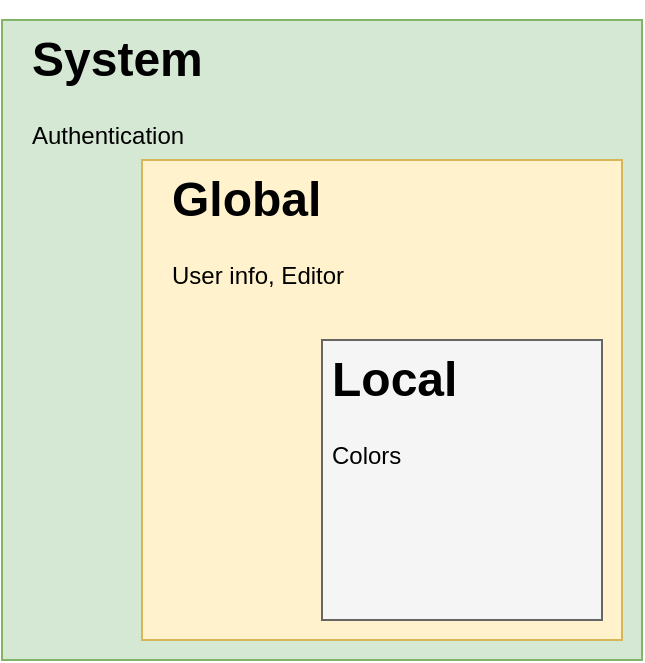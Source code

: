 <mxfile version="16.1.0" type="github">
  <diagram id="rnjRjZLV6JYx7znacPWV" name="Page-1">
    <mxGraphModel dx="1102" dy="882" grid="1" gridSize="10" guides="1" tooltips="1" connect="1" arrows="1" fold="1" page="1" pageScale="1" pageWidth="850" pageHeight="1100" math="0" shadow="0">
      <root>
        <mxCell id="0" />
        <mxCell id="1" parent="0" />
        <mxCell id="_hgoxm6HUZLf0Ftnl9ra-1" value="" style="whiteSpace=wrap;html=1;aspect=fixed;fillColor=#d5e8d4;strokeColor=#82b366;" vertex="1" parent="1">
          <mxGeometry x="40" y="40" width="320" height="320" as="geometry" />
        </mxCell>
        <mxCell id="_hgoxm6HUZLf0Ftnl9ra-2" value="" style="whiteSpace=wrap;html=1;aspect=fixed;fillColor=#fff2cc;strokeColor=#d6b656;" vertex="1" parent="1">
          <mxGeometry x="110" y="110" width="240" height="240" as="geometry" />
        </mxCell>
        <mxCell id="_hgoxm6HUZLf0Ftnl9ra-3" value="" style="whiteSpace=wrap;html=1;aspect=fixed;fillColor=#f5f5f5;fontColor=#333333;strokeColor=#666666;" vertex="1" parent="1">
          <mxGeometry x="200" y="200" width="140" height="140" as="geometry" />
        </mxCell>
        <mxCell id="_hgoxm6HUZLf0Ftnl9ra-4" value="&lt;h1&gt;System&lt;/h1&gt;&lt;p&gt;Authentication&lt;/p&gt;" style="text;html=1;strokeColor=none;fillColor=none;spacing=5;spacingTop=-20;whiteSpace=wrap;overflow=hidden;rounded=0;" vertex="1" parent="1">
          <mxGeometry x="50" y="40" width="140" height="80" as="geometry" />
        </mxCell>
        <mxCell id="_hgoxm6HUZLf0Ftnl9ra-6" value="&lt;h1&gt;Global&lt;/h1&gt;&lt;p&gt;User info, Editor&lt;/p&gt;" style="text;html=1;strokeColor=none;fillColor=none;spacing=5;spacingTop=-20;whiteSpace=wrap;overflow=hidden;rounded=0;" vertex="1" parent="1">
          <mxGeometry x="120" y="110" width="140" height="80" as="geometry" />
        </mxCell>
        <mxCell id="_hgoxm6HUZLf0Ftnl9ra-7" value="&lt;h1&gt;Local&lt;/h1&gt;&lt;p&gt;Colors&lt;/p&gt;" style="text;html=1;strokeColor=none;fillColor=none;spacing=5;spacingTop=-20;whiteSpace=wrap;overflow=hidden;rounded=0;" vertex="1" parent="1">
          <mxGeometry x="200" y="200" width="140" height="80" as="geometry" />
        </mxCell>
      </root>
    </mxGraphModel>
  </diagram>
</mxfile>
